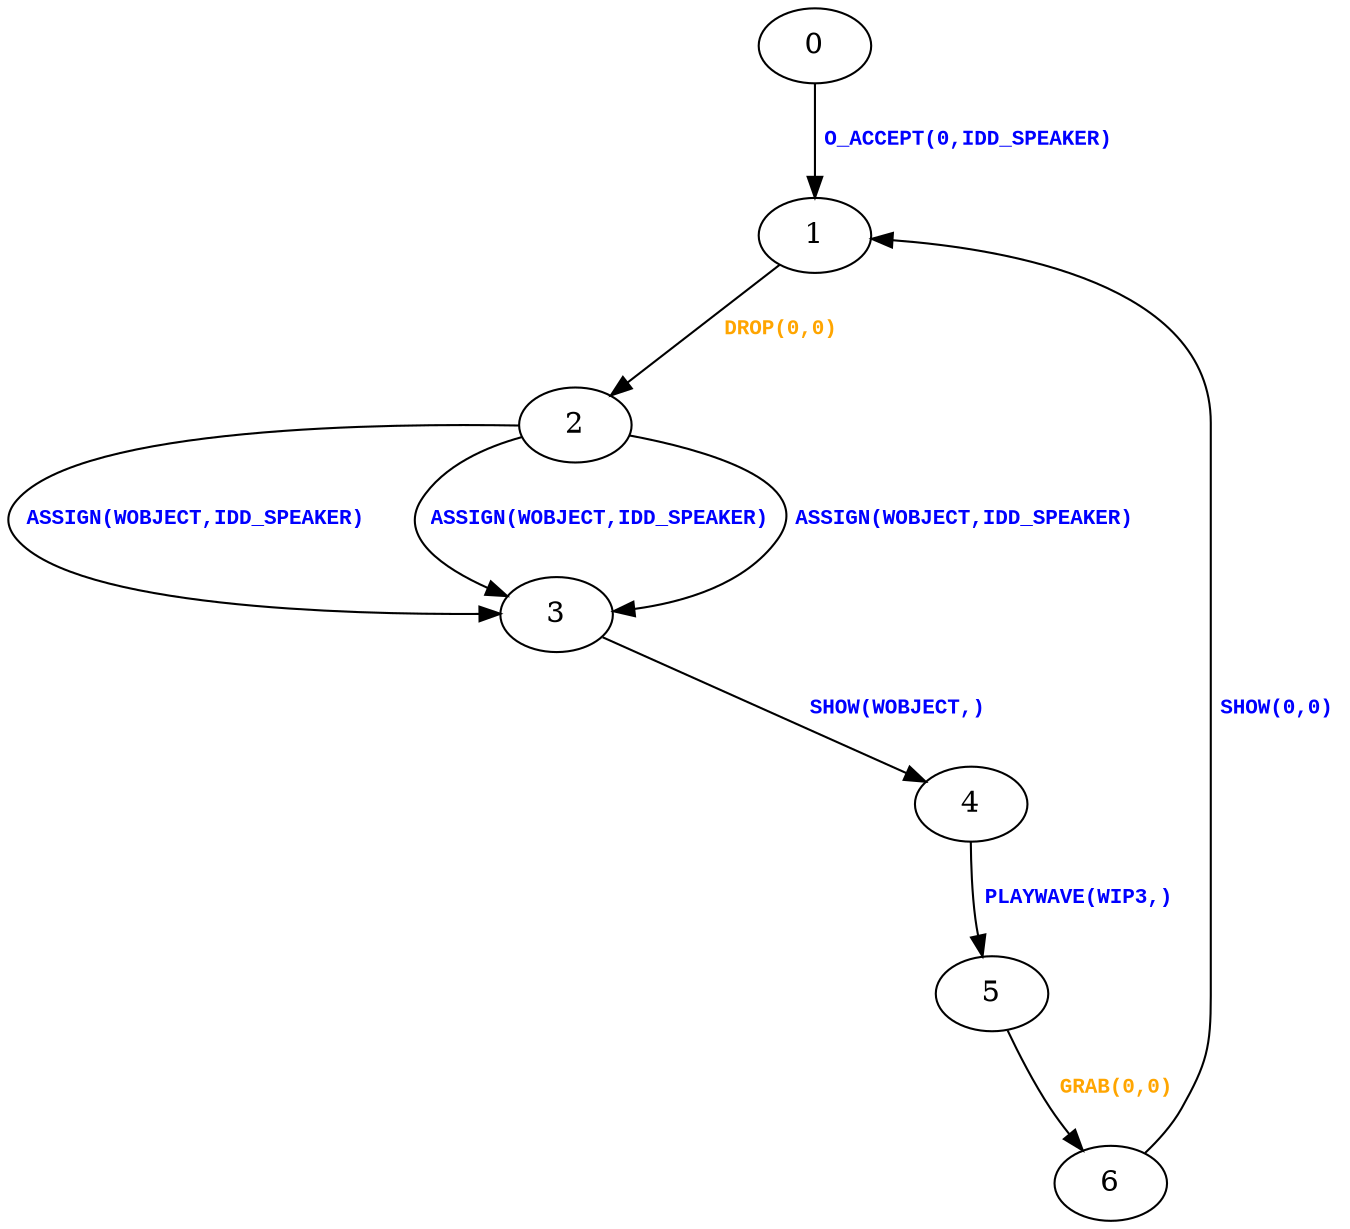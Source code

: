 digraph {
 node [shape=oval];
"0" -> "1"[fontcolor=blue, label=< <table border="0"><tr><td><font face="Courier New" point-size="10"><b>O_ACCEPT(0,IDD_SPEAKER)<br align="left"/></b></font></td></tr>
</table>>];
"1" -> "2"[fontcolor=orange, label=< <table border="0"><tr><td><font face="Courier New" point-size="10"><b>DROP(0,0)<br align="left"/></b></font></td></tr>
</table>>];
"2" -> "3"[fontcolor=blue, label=< <table border="0"><tr><td><font face="Courier New" point-size="10"><b>ASSIGN(WOBJECT,IDD_SPEAKER)<br align="left"/></b></font></td></tr>
</table>>];
"2" -> "3"[fontcolor=blue, label=< <table border="0"><tr><td><font face="Courier New" point-size="10"><b>ASSIGN(WOBJECT,IDD_SPEAKER)<br align="left"/></b></font></td></tr>
</table>>];
"2" -> "3"[fontcolor=blue, label=< <table border="0"><tr><td><font face="Courier New" point-size="10"><b>ASSIGN(WOBJECT,IDD_SPEAKER)<br align="left"/></b></font></td></tr>
</table>>];
"3" -> "4"[fontcolor=blue, label=< <table border="0"><tr><td><font face="Courier New" point-size="10"><b>SHOW(WOBJECT,)<br align="left"/></b></font></td></tr>
</table>>];
"4" -> "5"[fontcolor=blue, label=< <table border="0"><tr><td><font face="Courier New" point-size="10"><b>PLAYWAVE(WIP3,)<br align="left"/></b></font></td></tr>
</table>>];
"5" -> "6"[fontcolor=orange, label=< <table border="0"><tr><td><font face="Courier New" point-size="10"><b>GRAB(0,0)<br align="left"/></b></font></td></tr>
</table>>];
"6" -> "1"[fontcolor=blue, label=< <table border="0"><tr><td><font face="Courier New" point-size="10"><b>SHOW(0,0)<br align="left"/></b></font></td></tr>
</table>>];
}
